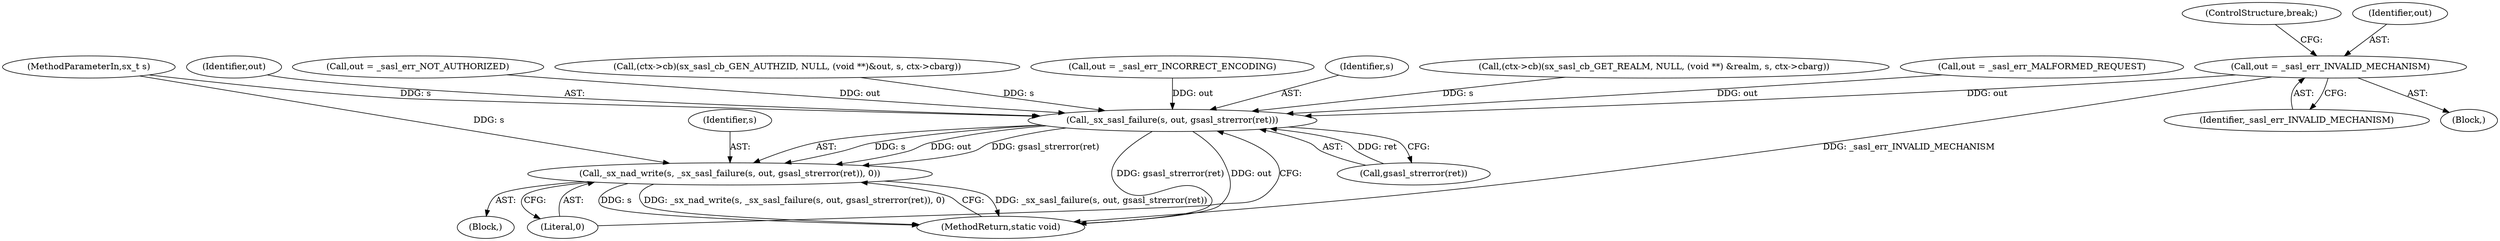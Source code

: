 digraph "0_jabberd2_8416ae54ecefa670534f27a31db71d048b9c7f16_0@pointer" {
"1000784" [label="(Call,out = _sasl_err_INVALID_MECHANISM)"];
"1000799" [label="(Call,_sx_sasl_failure(s, out, gsasl_strerror(ret)))"];
"1000797" [label="(Call,_sx_nad_write(s, _sx_sasl_failure(s, out, gsasl_strerror(ret)), 0))"];
"1000805" [label="(MethodReturn,static void)"];
"1000787" [label="(ControlStructure,break;)"];
"1000785" [label="(Identifier,out)"];
"1000804" [label="(Literal,0)"];
"1000433" [label="(Call,(ctx->cb)(sx_sasl_cb_GEN_AUTHZID, NULL, (void **)&out, s, ctx->cbarg))"];
"1000786" [label="(Identifier,_sasl_err_INVALID_MECHANISM)"];
"1000784" [label="(Call,out = _sasl_err_INVALID_MECHANISM)"];
"1000802" [label="(Call,gsasl_strerror(ret))"];
"1000768" [label="(Block,)"];
"1000234" [label="(Call,(ctx->cb)(sx_sasl_cb_GET_REALM, NULL, (void **) &realm, s, ctx->cbarg))"];
"1000794" [label="(Call,out = _sasl_err_MALFORMED_REQUEST)"];
"1000798" [label="(Identifier,s)"];
"1000126" [label="(Block,)"];
"1000801" [label="(Identifier,out)"];
"1000799" [label="(Call,_sx_sasl_failure(s, out, gsasl_strerror(ret)))"];
"1000778" [label="(Call,out = _sasl_err_NOT_AUTHORIZED)"];
"1000120" [label="(MethodParameterIn,sx_t s)"];
"1000789" [label="(Call,out = _sasl_err_INCORRECT_ENCODING)"];
"1000800" [label="(Identifier,s)"];
"1000797" [label="(Call,_sx_nad_write(s, _sx_sasl_failure(s, out, gsasl_strerror(ret)), 0))"];
"1000784" -> "1000768"  [label="AST: "];
"1000784" -> "1000786"  [label="CFG: "];
"1000785" -> "1000784"  [label="AST: "];
"1000786" -> "1000784"  [label="AST: "];
"1000787" -> "1000784"  [label="CFG: "];
"1000784" -> "1000805"  [label="DDG: _sasl_err_INVALID_MECHANISM"];
"1000784" -> "1000799"  [label="DDG: out"];
"1000799" -> "1000797"  [label="AST: "];
"1000799" -> "1000802"  [label="CFG: "];
"1000800" -> "1000799"  [label="AST: "];
"1000801" -> "1000799"  [label="AST: "];
"1000802" -> "1000799"  [label="AST: "];
"1000804" -> "1000799"  [label="CFG: "];
"1000799" -> "1000805"  [label="DDG: gsasl_strerror(ret)"];
"1000799" -> "1000805"  [label="DDG: out"];
"1000799" -> "1000797"  [label="DDG: s"];
"1000799" -> "1000797"  [label="DDG: out"];
"1000799" -> "1000797"  [label="DDG: gsasl_strerror(ret)"];
"1000433" -> "1000799"  [label="DDG: s"];
"1000120" -> "1000799"  [label="DDG: s"];
"1000234" -> "1000799"  [label="DDG: s"];
"1000789" -> "1000799"  [label="DDG: out"];
"1000794" -> "1000799"  [label="DDG: out"];
"1000778" -> "1000799"  [label="DDG: out"];
"1000802" -> "1000799"  [label="DDG: ret"];
"1000797" -> "1000126"  [label="AST: "];
"1000797" -> "1000804"  [label="CFG: "];
"1000798" -> "1000797"  [label="AST: "];
"1000804" -> "1000797"  [label="AST: "];
"1000805" -> "1000797"  [label="CFG: "];
"1000797" -> "1000805"  [label="DDG: _sx_sasl_failure(s, out, gsasl_strerror(ret))"];
"1000797" -> "1000805"  [label="DDG: s"];
"1000797" -> "1000805"  [label="DDG: _sx_nad_write(s, _sx_sasl_failure(s, out, gsasl_strerror(ret)), 0)"];
"1000120" -> "1000797"  [label="DDG: s"];
}
